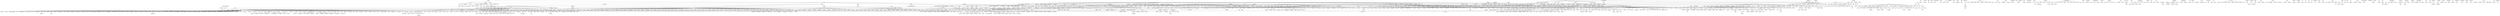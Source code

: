 digraph ImagenetLabels
{
"animal"->"vertebrate"
"vertebrate"->"reptile"
"vertebrate"->"lizard"
"vertebrate"->"amphibian"
"vertebrate"->"mammal"
"vertebrate"->"bird"
"animal"->"invertebrate"
"invertebrate"->"invertebrate with exosksleton"
"invertebrate"->"invertebrate without exosksleton"
"invertebrate with exosksleton"->"arthropod"
"invertebrate with exosksleton"->"insect"
"invertebrate without exoskeleton"->"mollusc"
"mammal"->"land mammal"
"land mammal"->"fox"
"land mammal"->"dog"
"land mammal"->"cat"
"land mammal"->"bear"
"land mammal"->"pig"
"land mammal"->"bovine"
"cat"->"domestic cat"
"cat"->"big cat"
"fox"->"kit fox"
"dog"->"english setter"
"dog"->"siberian husky"
"dog"->"australian terrier"
"dog"->"english springer"
"animal"->"aquatic animal"
"aquatic animal"->"marine animal"
"marine animal"->"marine mammal"
"marine mammal"->"whale"
"marine mammal"->"dolphin"
"marine mammal"->"seal"
"whale"->"grey whale"
"bear"->"lesser panda"
"cat"->"Egyptian cat"
"land mammal"->"ibex"
"cat"->"persian cat"
"big cat"->"cougar"
"land mammal"->"gazelle"
"land mammal"->"porcupine"
"aquatic mammal"->"sea lion"
"dog"->"malamute"
"land mammal"->"badger"
"dog"->"great Dane"
"dog"->"hound"
"hound"->"walker_hound"
"dog"->"spaniel"
"spaniel"->"welsh springer spaniel"
"dog"->"whippet"
"hound"->"scottish deerhound"
"aquatic mammal"->"killer whale"
"land mammal"->"mink"
"land mammal"->"african elephant"
"dog"->"weimaraner"
"dog"->"soft coated wheaten terrier"
"dog"->"dandie dinmont"
"land mammal"->"red_wolf"
"dog"->"old english sheepdog"
"big cat"->"jaguar"
"dog"->"otterhound"
"dog"->"bloodhound"
"dog"->"airedale terrier"
"land mammal"->"hyena"
"land mammal"->"meerkat"
"dog"->"giant schnauzer"
"primate"->"monkey"
"monkey"->"titi"
"sloth"->"three toed sloth"
"plant"->"sorrel"
"ferret"->"black footed ferret"
"dog"->"dalmatian"
"dog"->"black and tan coonhound"
"dog"->"papillon (dog)"
"dog"->"papillon (horse)"
"land mammal"->"skunk"
"dog"->"staffordshire bullterrier"
"dog"->"mexican hairless"
"dog"->"bouvier des flandres"
"land mammal"->"weasel"
"dog"->"miniature poodle"
"clothing"->"cardigan"
"dog"->"malinois"
"sheep"->"bighorn"
"tree squirrel"->"fox squirrel"
"monkey"->"colobus"
"cat"->"tiger cat"
"unknown"->"lhasa"
"antelope"->"impala"
"land mammal"->"coyote"
"dog"->"yorkshire terrier"
"dog"->"newfoundland"
"bear"->"brown bear"
"fox"->"red fox"
"dog"->"norwegian elkhound"
"dog"->"rottweiler"
"antelope"->"hartebeest"
"dog"->"saluki"
"fox"->"grey fox"
"dog"->"schipperke"
"dog"->"pekinese"
"dog"->"brabancon griffon"
"dog"->"west highland white terrier"
"dog"->"sealyham terrier"
"monkey"->"guenon"
"land mammal"->"carnivora"
"carnivora"->"mongoose"
"mammal"->"land mammal"
"mammal"->"aquatic mammal"
"land mammal"->"primate"
"land mammal"->"cat"
"land mammal"->"dog"
"land mammal"->"big cat"
"land mammal"->"primate"
"primate"->"lemur"
"lemur"->"indri"
"land mammal"->"big cat"
"big cat"->"tiger"
"dog"->"irish wolfhound"
"land mammal"->"suidae"
"land mammal"->"equidae"
"suidae"->"wild boar"
"dog"->"entlebucher"
"equidae"->"zebra"
"land mammal"->"sheep"
"sheep"->"ram"
"dog"->"french bulldog"
"primate"->"orangutan"
"dog"->"basenji"
"big cat"->"leopard"
"dog"->"bernese mountain dog"
"dog"->"maltese dog"
"dog"->"norfolk_terrier"
"dog"->"toy terrier"
"dog"->"vizsla"
"landmark/monument"->"cairn"
"stone pile"->"cairn"
"monkey"->"squirrel monkey"
"dog"->"groenendael"
"dog"->"clumber"
"cat"->"siamese cat"
"primate"->"chimpanzee"
"dog"->"komondor"
"dog"->"afghan hound"
"dog"->"japanese spaniel"
"monkey"->"proboscis monkey"
"land mammal"->"rodent"
"rodent"->"guinea pig"
"wolf"->"white wolf"
"bear"->"ice bear"
"primate"->"gorilla"
"dog"->"borzoi"
"dog"->"toy poodle"
"dog"->"kerry blue terrier"
"land mammal"->"bovinae"
"bovinae"->"ox"
"dog"->"scotch terrier"
"dog"->"tibetan mastiff"
"monkey"->"spider monkey"
"dog"->"doberman"
"dog"->"boston bull"
"dog"->"greater swiss mountain dog"
"appenzeller"->"appenzeller cheese"
"appenzeller"->"appenzeller sennenhund"
"appenzeller"->"appenzeller chicken"
"appenzeller"->"appenzeller goat"
"dog"->"appenzeller sennenhund"
"land mammal"->"goat"
"bird"->"chicken"
"chicken"->"appenzeller chicken"
"goat"->"appenzeller goat"
"dog"->"shih tzu"
"spaniel"->"irish water spaniel"
"pomeranian"->"pomeranian dog"
"dog"->"pomeranian dog"
"pomeranian"->"pomeranian dog"
"pomeranian"->"pomeranian sheep"
"sheep"->"pomeranian sheep"
"animal"->"bird"
"bird"->"duck"
"bird"->"goose"
"pomeranian"->"pomeranian duck"
"duck"->"pomeranian duck"
"pomeranian"->"pomeranian goose"
"goose"->"pomeranian goose"
"dog"->"bedlington terrier"
"suidae"->"warthog"
"land mammal"->"camel"
"camel"->"arabian camel"
"primate"->"gibbon"
"gibbon"->"siamang"
"dog"->"miniature schnauzer"
"dog"->"collie"
"dog"->"golden retriever"
"dog"->"terrier"
"terrier"->"irish terrier"
"dog"->"affenpinscher"
"dog"->"border collie"
"land mammal"->"leporidae"
"leporidae"->"hare"
"boxer"->"boxer crab"
"crab"->"boxer crab"
"arthropod"->"crustacean"
"crustacean"->"crab"
"boxer"->"boxer shrimp"
"crustacean"->"shrimp"
"shrimp"->"boxer shrimp"
"boxer"->"boxer dog"
"dog"->"boxer dog"
"boxer"->"boxer snipe eel"
"eel"->"boxer snipe eel"
"boxer"->"boxer (sportsperson)"
"person"->"sportsperson"
"sportsperson"->"boxer (sportsperson)"
"terrier"->"silky terrier"
"dog"->"hound"
"hound"->"beagle"
"leonberg"->"leonberg town"
"town"->"leonberg town"
"leonberg"->"chien leonberg"
"dog"->"chien leonberg"
"dog"->"german short haired pointer"
"monkey"->"patas"
"dog"->"dhole"
"primate"->"baboon"
"monkey"->"macaque"
"dog"->"chesapeake bay retriever"
"dog"->"bull mastiff"
"dog"->"kuvasz"
"capuchin"->"capuchin monkey"
"capuchin"->"old dutch capuchin"
"bird"->"pigeon"
"pigeon"->"old dutch capuchin"
"monkey"->"capuchin monkey"
"dog"->"pug"
"dog"->"curly coated retriever"
"terrier"->"norwich terrier"
"dog"->"retriever (dog)"
"retriever (dog)"->"flat coated retriever"
"suidae"->"hog"
"dog"->"keeshond"
"dog"->"eskimo dog"
"spaniel"->"brittany spaniel"
"dog"->"poodle"
"dog"->"terrier"
"poodle"->"standard poodle"
"terrier"->"lakeland terrier"
"leopard"->"snow leopard"
"dog"->"gordon setter"
"dog"->"feral dog"
"feral dog"->"dingo"
"dog"->"standard schnauzer"
"mammal"->"rodent"
"rodent"->"hamster"
"terrier"->"tibetan terrier"
"mammal"->"fox"
"fox"->"arctic fox"
"terrier"->"wire-haired fox terrier"
"dog"->"basset"
"mammal"->"bovinae"
"bovinae"->"buffalo"->"water_buffalo"
"bear"->"american black bear"
"rabbit"->"angora rabbit"
"angora"->"angora rabbit"
"angora"->"angora goat"
"goat"->"angora goat"
"angora"->"angora ferret"
"ferret"->"angora ferret"
"angora"->"turkish angora"
"cat"->"turkish angora"
"angora"->"british angora"
"british angora"->"oriental longhair"
"bovinae"->"bison"
"primate"->"howler_monkey"
"mammal"->"hippopotamus"
"ambiguous word"->"chow"
"chow"->"chow (food)"
"chow"->"chow chow"
"dog"->"chow chow"
"bear"->"giant panda"
"terrier"->"american staffordshire terrier"
"dog"->"sheepdog"
"sheepdog"->"shetland sheepdog"
"dog"->"great pyrenees"
"ambiguous word"->"chihuahua"
"chihuahua"->"chihuahua cheese"
"cheese"->"chihuahua cheese"
"dog"->"chihuahua (dog)"
"cat"->"tabby"
"monkey"->"marmoset"
"dog"->"labrador retriever"
"dog"->"saint bernard"
"mammal"->"armadillo"
"animal"->"armoured animal"
"armoured animal"->"armadillo"
"dog"->"samoyed"
"dog"->"bluetick"
"redbone coonhound"
"mammal"->"polecat"
"squirrel"->"marmot"
"ambiguous word"->"kelpie"
"kelpie"->"australian kelpie"
"kelpie"->"water kelpie"
"sheep dog"->"australian kelpie"
"primate"->"gibbon"
"mammal"->"llama"
"dog"->"miniature pinscher"
"rabbit"->"wood rabbit"
"dog"->"italian greyhound"
"big cat"->"lion"
"spaniel"->"cocker_spaniel"
"spaniel"->"sussex spaniel"
"spaniel"->"blenheim spaniel"
"dog"->"irish setter"
"marine mammal"->"dugong"
"elephant"->"indian elephant"
"mammal"->"beaver"
"ambiguous word"->"pembroke"
"pembroke"->"pembroke welsh corgi"
"dog"->"pembroke welsh corgi"
"cat"->"madagascar cat"
"dog"->"rhodesian ridgeback"
"big cat"->"lynx"
"dog"->"african hunting dog"
"monkey"->"langur"
"hound"->"ibizan hound"
"wolf"->"timber wolf"
"big cat"->"cheetah"
"hound"->"english foxhound"
"dog"->"briard"
"bear"->"sloth bear"
"terrier"->"border terrier"
"dog"->"german shepherd"
"mammal"->"otter"
"bear"->"koala"
"mammal"->"wild boar"
"wild boar"->"tusker"
"mammal"->"echidna"
"mammal"->"marsupial"
"marsupial"->"wallaby"
"mammal"->"platypus"
"mammal"->"wombat"
"firearm"->"revolver"
"personal item"->"umbrella"
"aquatic vehicle"->"boat"
"boat"->"ship"
"ship"->"sailing ship"
"sailing ship"->"schooner"
"ball"->"soccer ball"
"musical instrument"->"accordion"
"insect"->"ant"
"marine animal"->"starfish"
"marine animal"->"marine mollusc"
"mollusc"->"marine mollusc"
"marine mollusc"->"cephalopod"
"cephalopod"->"chambered_nautilus"
"musical instrument"->"grand piano"
"electronic device"->"laptop"
"fruit"->"berry"
"berry"->"strawberry"
"aeroplane"->"airliner"
"aeroplane"->"warplane"
"aircraft"->"airship"
"object"->"airborne object"
"airborne object"->"balloon"
"machine"->"vehicle"
"vehicle"->"aircraft"
"vehicle"->"spacecraft"
"vehicle"->"wheeled vehicle"
"wheeled vehicle"->"powered wheeled vehicle"
"spacecraft"->"space shuttle"
"powered wheeled vehicle"->"minivan"
"powered wheeled vehicle"->"truck"
"powered wheeled vehicle"->"bus"
"powered wheeled vehicle"->"van"
"powered wheeled vehicle"->"car"
"vehicle"->"half track"
"vehicle"->"military vehicle"
"military vehicle"->"tank"
"flying object"->"projectile"
"projectile"->"missile"
"sled"->"bobsled"
"sled"->"dogsled"
"bicycle"->"bicycle-built-for-two"
"bicycle"->"mountain bike"
"rail transport vehicle"->"freight car"
"vehicle"->"passenger carrier"
"passenger carrier"->"passenger car"
"ambiguous word"->"passenger car"
"passenger car"->"passenger car (rail)"
"passenger car"->"automobile"
"car"->"automobile"
"ambiguous word"->"barrow"
"barrow"->"wheelbarrow"
"container with wheels"->"wheelbarrow"
"container"->"container with wheels"
"object with wheels"->"container with wheels"
"object with wheels"->"wheeled vehicle"
"container with wheels"->"shopping cart"
"powered wheeled vehicle"->"motor scooter"
"powered wheeled vehicle"->"fork lift"
"railed transport vehicle"->"electric locomotive"
"wheeled vehicle"->"railed transport vehicle"
"railed transport vehicle"->"steam locomotive"
"powered wheeled vehicle"->"ambulance"
"car"->"cab"
"car"->"convertible"
"powered wheeled vehicle"->"jeep"
"car"->"limousine"
"car"->"Model_T"
"ambiguous word"->"racer"
"racer"->"racing car"
"racer"->"road bike"
"wheeled vehicle"->"road bike"
"powered wheeled vehicle"->"sports car"
"powered wheeled vehicle"->"go-kart"
"powered wheeled vehicle"->"golfcart"
"powered wheeled vehicle"->"moped"
"vehicle"->"snowplow"
"truck"->"fire engine"
"truck"->"garbage truck"
"ambiguous word"->"pickup"
"pickup"->"pickup truck"
"truck"->"pickup truck"
"truck"->"tow truck"
"truck"->"trailer truck"
"van"->"moving van"
"van"->"police van"
"vehicle"->"recreational vehicle"
"vehicle"->"streetcar"
"vehicle"->"snowmobile"
"wheeled vehicle"->"tractor"
"agricultural machinery"->"tractor"
"wheeled vehicle"->"mobile_home"
"wheeled vehicle"->"tricycle"
"wheeled vehicle"->"unicycle"
"wheeled vehicle"->"cart"
"cart"->"horse cart"
"wheeled vehicle"->"carriage"
"cart"->"hand cart"
"cart"->"jinrikisha"
"cart"->"oxcart"
"container"->"container with handle"
"rotating object"->"wheel"
"furniture"->"bed"
"basket"->"basket/bed"
"bed"->"basket/bed"
"basket/bed"->"bassinet"
"bed"->"cradle"
"bed"->"crib"
"bed"->"four-poster"
"furniture"->"bookcase"
"furniture"->"cabinet"
"cabinet"->"china cabinet"
"furniture"->"medicine chest"
"furniture"->"chest of drawers"
"chest of drawers"->"chiffonier"
"lamp"->"table lamp"
"electrical device"->"table lamp"
"ambiguous word"->"file"
"stationery"->"file (folder)"
"file"->"file (folder)"
"tool"->"file (tool)"
"file"->"file (tool)"
"stationery"->"file"
"bench"->"park_bench"
"furniture"->"seat"
"seat"->"park bench"
"seat"->"chair"
"chair"->"barber_chair"
"chair"->"throne"
"chair"->"folding chair"
"chair"->"rocking chair"
"chair"->"studio couch"
"seat"->"toilet seat"
"bathroom object"->"toilet seat"
"furniture"->"table"
"table"->"desk"
"table"->"pool table"
"table"->"dining table"
"furniture"->"furniture/electronic device"
"electronic device"->"furniture/electronic device"
"furniture/electronics"->"entertainment center"
"furniture"->"wardrobe"
"fruit"->"apple"
"apple"->"granny smith"
"fruit"->"orange"
"fruit"->"lemon"
"fruit"->"fig"
"fruit"->"pineapple"
"fruit"->"banana"
"fruit"->"jackfruit"
"ambiguous word"->"custard apple"
"custard apple"->"custard apple (fruit)"
"fruit"->"custard apple (fruit)"
"custard apple"->"custard apple (tree)"
"tree"->"pomegranate"
"object"->"nut"
"nut"->"acorn"
"bodypart"->"hip"
"bodypart"->"ear"
"plant"->"cultivated plant"
"cultivated plant"->"rapeseed"
"cultivated plant"->"corn"
"ambiguous word"->"buckeye"
"buckeye"->"buckeye (tree)"
"buckeye"->"buckeye chicken"
"tree"->"buckeye (tree)"
"chicken"->"buckeye chicken"
"object"->"musical instrument"
"ambiguous term"->"organ"
"organ"->"organ (anatomy)"
"organ"->"organ (musical instrument)"
"ambiguous word"->"upright"
"upright"->"upright piano"
"piano"->"grand piano"
"musical instrument"->"piano"
"piano"->"upright piano"
"musical instrument"->"percussion instrument"
"percussion instrument"->"chime"
"percussion instrument"->"drum"
"percussion instrument"->"gong"
"percussion instrument"->"rattle"
"rattle"->"maraca"
"percussion instrument"->"marimba"
"drum"->"steel drum"
"musical instrument"->"banjo"
"musical instrument"->"string instrument"
"string instrument"->"cello"
"string instrument"->"violin"
"string instrument"->"harp"
"string instrument"->"guitar"
"guitar"->"acoustic guitar"
"guitar"->"electric guitar"
"musical instrument"->"wind instrument"
"wind instrument"->"cornet"
"wind instrument"->"french horn"
"wind instrument"->"trombone"
"wind instrument"->"harmonica"
"wind instrument"->"ocarina"
"wind instrument"->"panpipe"
"wind instrument"->"bassoon"
"wind instrument"->"oboe"
"wind instrument"->"sax"
"wind instrument"->"flute"
"plant part"->"flower"
"plant part"->"stem (plant)"
"plant part"->"root (plant)"
"plant part"->"leaf"
"plant part"->"foliage"
"plant part"->"tree part"
"tree part"->"tree trunk"
"tree part"->"tree stump"
"tree part"->"tree root"
"plant"->"tree"
"plant"->"bush"
"plant"->"grass"
"flower"->"daisy"
"flower"->"yellow lady's slipper"
"geographical feature"->"cliff"
"geographical feature"->"valley"
"geographical feature"->"alp"
"geographical feature"->"volcano"
"geographical feature"->"promontory"
"geographical feature"->"sandbar"
"geographical feature"->"coral reef"
"geographical feature"->"lakeside"
"geographical feature"->"seashore"
"geographical feature"->"geyser"
"tool"->"cutting tool"
"cutting tool"->"hatchet"
"cutting tool"->"cleaver"
"cutting tool"->"letter opener"
"ambiguous term"->"plane"
"plane"->"plane (tool)"
"plane"->"airplane"
"cutting tool"->"plane (tool)"
"cutting tool"->"drill"
"power tool"->"power drill"
"drill"->"power drill"
"cutting tool"->"lawn mower"
"tool"->"hand tool"
"hand tool"->"hammer"
"tool"->"corkscrew"
"tool"->"can opener"
"tool"->"plunger"
"tool"->"screwdriver"
"tool"->"shovel"
"tool"->"spade"
"tool"->"agricultural tool"
"agricultural tool"->"plow"
"cutting tool"->"chain saw"
"power tool"->"chain saw"
"bird"->"cock"
"bird"->"hen"
"bird"->"ostrich"
"bird"->"brambling"
"bird"->"goldfinch"
"bird"->"house finch"
"bird"->"junco"
"bird"->"indigo bunting"
"bird"->"robin"
"bird"->"bulbul"
"bird"->"jay"
"bird"->"magpie"
"bird"->"chickadee"
"bird"->"water ouzel"
"ambiguous term"->"kite"
"bird"->"kite (bird)"
"kite"->"kite (bird)"
"object"->"object with wings"
"airborne object"->"aircraft"
"aircraft"->"aeroplane"
"aircraft"->"helicopter"
"object with wings"->"aeroplane"
"vehicle"->"aeroplane"
"flying object"->"aeroplane"
"object"->"flying object"
"flying object"->"flying animal"
"animal"->"flying animal"
"flying animal"->"bird"
"flying animal"->"flying insect"
"object with wings"->"kite"
"bird"->"bald eagle"
"bird"->"vulture"
"bird"->"great grey owl"
"bird"->"black grouse"
"bird"->"ptarmigan"
"bird"->"ruffed grouse"
"bird"->"prairie chicken"
"bird"->"peacock"
"bird"->"quail"
"bird"->"partridge"
"bird"->"african grey"
"bird"->"macaw"
"bird"->"sulphur crested cockatoo"
"bird"->"lorikeet"
"bird"->"coucal"
"bird"->"bee eater"
"bird"->"hornbill"
"bird"->"hummingbird"
"bird"->"jacamar"
"bird"->"toucan"
"bird"->"drake"
"bird"->"red breasted merganser"
"bird"->"goose"
"bird"->"black swan"
"bird"->"white stork"
"bird"->"black stork"
"bird"->"spoonbill"
"bird"->"flamingo"
"bird"->"American_egret"
"bird"->"little_blue_heron"
"bird"->"bittern"
"ambiguous term"->"crane"
"crane"->"crane (bird)"
"crane"->"crane (machine)"
"crane (machine)"->"tower crane"
"crane (machine)"->"gantry crane"
"bird"->"crane (bird)"
"bird"->"limpkin"
"bird"->"American coot"
"bird"->"bustard"
"bird"->"ruddy turnstone"
"bird"->"red backed sandpiper"
"bird"->"redshank"
"bird"->"dowitcher"
"bird"->"oystercatcher"
"bird"->"european gallinule"
"bird"->"pelican"
"bird"->"king penguin"
"bird"->"albatross"
"object"->"aquatic object"
"aquatic object"->"aquatic animal"
"aquatic animal"->"fish"
"organism"->"carnivore"
"animal"->"carniverous animal"
"carnivore"->"carniverous animal"
"plant"->"carniverous plant"
"carnivore"->"carniverous plant"
"carniverous plant"->"venus fly trap"
"carniverous plant"->"pitcher plant"
"carniverous animal"->"carniverous fish"
"carniverous fish"->"shark"
"shark"->"great white shark"
"shark"->"tiger shark"
"shark"->"hammerhead"
"fish"->"electric ray"
"fish"->"stingray"
"fish"->"barracouta"
"fish"->"coho"
"fish"->"tench"
"fish"->"goldfish"
"fish"->"eel"
"fish"->"rock_beauty"
"fish"->"anemone_fish"
"fish"->"lionfish"
"fish"->"puffer"
"fish"->"sturgeon"
"fish"->"gar"
"aquatic animal"->"amphibian"
"land animal"->"amphibian"
"animal"->"diapsid"
"diapsid"->"turtle"
"turtle"->"loggerhead"
"turtle"->"leatherback turtle"
"turtle"->"mud turtle"
"diapsid"->"terrapin"
"turtle"->"box turtle"
"animal"->"reptile"
"reptile"->"lizard"
"lizard"->"banded gecko"
"lizard"->"common iguana"
"lizard"->"american chameleon"
"lizard"->"whiptail"
"lizard"->"agama"
"lizard"->"frilled lizard"
"lizard"->"alligator lizard"
"lizard"->"gila monster"
"lizard"->"green lizard"
"lizard"->"african chameleon"
"lizard"->"komodo dragon"
"lizard"->"dinosaur"
"dinosaur"->"triceratops"
"lizard"->"african crocodile"
"lizard"->"american alligator"
"reptile"->"snake"
"snake"->"thunder snake"
"snake"->"ringneck snake"
"snake"->"hognose snake"
"snake"->"green snake"
"snake"->"king snake"
"snake"->"garter snake"
"snake"->"water snake"
"snake"->"vine snake"
"snake"->"night snake"
"snake"->"boa constrictor"
"snake"->"rock_python"
"snake"->"indian cobra"
"snake"->"green_mamba"
"snake"->"sea snake"
"aquatic animal"->"sea snake"
"snake"->"horned viper"
"snake"->"diamondback"
"snake"->"sidewinder"
"amphibian"->"european fire salamander"
"amphibian"->"common newt"
"amphibian"->"eft"
"amphibian"->"spotted salamander"
"amphibian"->"axolotl"
"amphibian"->"frog"
"amphibian"->"toad"
"frog"->"bullfrog"
"frog"->"tree frog"
"frog"->"tailed frog"
"musical instrument"->"whistle"
"object part"->"wing"
"wing"->"aircraft wing"
"wing"->"bird wing"
"wing"->"insect wing"
"bird part"->"bird wing"
"aircraft part"->"aircraft wing"
"insect part"->"insect wing"
"tool"->"brush"
"brush"->"paintbrush"
"tool"->"hand blower"
"mask"->"oxygen mask"
"object"->"equipment"
"equipment"->"aquatic equipment"
"aquatic equipment"->"snorkel"
"electronic device"->"loudspeaker"
"electronic device"->"microphone"
"ambiguous term"->"mouse"
"mouse"->"computer mouse"
"mouse"->"mouse (animal)"
"object"->"device"
"device"->"electric device"
"electric device"->"electric fan"
"device"->"oil filter"
"device"->"strainer"
"device"->"space heater"
"device"->"stove"
"device"->"guillotine"
"device"->"measuring device"
"measuring device"->"barometer"
"measuring device"->"rule"
"measuring device"->"odometer"
"ambiguous term"->"scale"
"scale"->"scale (animal skin)"
"scale"->"weighing scale"
"measuring device"->"weighing scale"
"measuring device"->"clock"
"clock"->"analog clock"
"clock"->"digital clock"
"clock"->"wall clock"
"measuring device"->"hourglass"
"measuring device"->"sundial"
"measuring device"->"parking meter"
"measuring device"->"stopwatch"
"measuring device"->"digital watch"
"personal item"->"digital watch"
"measuring device"->"stethoscope"
"tool"->"syringe"
"measuring device"->"magnetic compass"
"device"->"optical device"
"optical device"->"binoculars"
"optical device"->"projector"
"personal item"->"sunglasses"
"object"->"instrument"
"instrument"->"scientific instrument"
"scientific instrument"->"radio telescope"
"scientific instrument"->"microscope"
"tool"->"weapon"
"weapon"->"bow"
"weapon"->"cannon"
"weapon"->"assault rifle"
"weapon"->"rifle"
"object"->"projectile"
"object"->"control device"
"control device"->"keyboard"
"keyboard"->"computer keyboard"
"keyboard"->"typewriter keyboard"
"device"->"lighter"
"device"->"abacus"
"machine"->"cash machine"
"device"->"slide rule"
"electronic device"->"desktop_computer"
"electronic device"->"hand held computer"
"ambiguous term"->"notebook"
"notebook"->"notebook (book)"
"notebook"->"notebook (computer)"
"electronic device"->"laptop"
"object"->"onscreen object"
"onscreen"->"web site"
"machine"->"agricultural machine"
"agricultural machine"->"harvester"
"agricultural machine"->"thresher"
"electronic device"->"printer"
"structural element"->"opening"
"opening"->"slot"
"machine"->"vending machine"
"machine"->"sewing_machine"
"control device"->"joystick"
"control device"->"switch"
"object part"->"wheel"
"object part"->"hook"
"wheel"->"car wheel"
"wheel"->"paddlewheel"
"wheel"->"pinwheel"
"wheel"->"potter's wheel"
"device"->"gas pump"
"amusement ride"->"fairground ride"
"amusement ride"->"carousel"
"seat"->"swing"
"hanging object"->"swing"
"hanging object"->"hanging basket"
"basket"->"hanging basket"
"rotating object"->"reel"
"object"->"radiator"
"sports equipment"->"puck"
"electronic device"->"hard disc"
"sunglasses"->"sunglass"
"eyewear"->"sunglasses"
"eyewear"->"goggles"
"eyewear"->"spectacles"
"tool"->"pick"
"mirror"->"car mirror"
"car part"->"car mirror"
"renewable energy device"->"solar dish"
"renewable energy device"->"wind turbine"
"electronic device"->"remote control"
"vehicle part"->"disk brake"
"component"->"buckle"
"personal item"->"hair slide"
"object"->"knot"
"lock"->"combination lock"
"lock"->"padlock"
"component"->"nail"
"object"->"safety pin"
"component"->"screw"
"component"->"muzzle"
"belt"->"belt/harness"
"harness"->"belt/harness"
"belt/harness"->"seat belt"
"sports equipment"->"ski"
"object"->"candle"
"object"->"jack-o'-lantern"
"object"->"light source"
"light source"->"spotlight"
"light source"->"torch"
"object"->"neck brace"
"structure"->"pier"
"stand"->"tripod"
"pole/post"->"maypole"
"device"->"mousetrap"
"object"->"spider web"
"arthropod"->"trilobite"
"arthropod"->"arachnid"
"arachnid"->"spider"
"spider"->"harvestman"
"arthropod"->"scorpion"
"spider"->"black and gold garden spider"
"spider"->"barn spider"
"spider"->"garden spider"
"spider"->"black widow"
"spider"->"tarantula"
"spider"->"wolf spider"
"arachnid"->"tick"
"arthropod"->"centipede"
"crustacean"->"isopod"
"isopod"->"woodlouse"
"crab"->"dungeness crab"
"crab"->"rock crab"
"crab"->"fiddler crab"
"crustaceans"->"king crab"
"crustacean"->"american lobster"
"crustacean"->"spiny lobster"
"crustacean"->"crayfish"
"crustacean"->"crab"
"crab"->"hermit_crab"
"insect"->"beetle"
"beetle"->"tiger beetle"
"beetle"->"ladybug"
"beetle"->"ladybird"
"beetle"->"ground_beetle"
 "beetle"->"long-horned beetle"
 "beetle"->"leaf beetle"
 "beetle"->"dung beetle"
"beetle"->"rhinoceros beetle"
"beetle"->"weevil"
"insect"->"fly"
"insect"->"social insect"
"social insect"->"bee"
"social insect"->"ant"
"flying insect"->"bee"
"flying insect"->"wasp"
"insect"->"grasshopper"
"ambigous word"->"cricket"
"cricket"->"cricket (insect)"
"insect"->"cricket"
"cricket"->"cricket (sport)"
"ambiguous word"->"walking stick"
"walking stick"->"walking stick (insect)"
"walking stick"->"walking stick (mobility aid)"
"insect"->"stick insect"
"insect"->"cockroach"
"insect"->"mantis"
"insect"->"cicada"
"insect"->"leafhopper"
"flying insect"->"lacewing"
"flying insect"->"dragonfly"
"flying insect"->"damselfly"
"butterfly"->"admiral butterfly"
"butterfly"->"ringlet butterfly"
"ambiguous word"->"monarch"
"flying insect"->"butterfly"
"monarch"->"monarch butterfly"
"monarch"->"monarch (person)"
"butterfly"->"monarch butterfly"
"butterfly"->"cabbage butterfly"
"butterfly"->"sulphur butterfly"
"butterfly"->"lycaenid"
"marine animal"->"marine invertebrate"
"animal"->"invertebrate"
"invertebrate"->"marine invertebrate"
"marine invertebrate"->"jellyfish"
"marine invertebrate"->"sea_anemone"
"coral"->"brain_coral"
"worm"->"flatworm"
"worm"->"nematode"
"object"->"shell"
"shell"->"conch"
"animal with shell"->"snail"
"mollusc"->"snail"
"mollusc"->"slug"
"marine mollusc"->"sea_slug"
"marine mollusc"->"chiton"
"echinoderms"->"sea urchin"
"echinoderms"->"sea cucumber"
"marine animal"->"echinoderms"
"household object"->"household appliance"
"household applicance"->"clothes iron"
"household applicance"->"espresso maker"
"cooking appliance"->"microwave oven"
"oven"->"dutch oven"
"rotating object"->"rotisserie"
"cooking appliance"->"rotisserie"
"household appliance"->"toaster"
"electrical appliance"->"toaster"
"cooking appliance"->"waffle iron"
"cleaning device"->"vacuum cleaner"
"household appliance"->"vacuum cleaner"
"household appliance"->"dishwasher"
"household appliance"->"refrigerator"
"component"->"washer"
"cookware"->"crock pot"
"cookware"->"frying pan"
"cookware"->"wok"
"liquid container"->"pot"
"pot"->"metal pot"
"metal pot"->"caldron"
"liquid container"->"coffeepot"
"liquid container"->"teapot"
"tool"->"spatula"
"platform"->"platform/table"
"table"->"platform/table"
"platform/table"->"altar"
"architectural element"->"arch"
"arch"->"triumphal arch"
"structure"->"monument"
"monument"->"triumphal arch"
"paved area"->"patio"
"bridge"->"steel arch bridge"
"bridge"->"suspension bridge"
"bridge"->"viaduct"
"building"->"barn"
"building/structure"->"building"
"structure"->"building"
"structure"->"machine"
"building/structure"->"greenhouse"
"building"->"palace"
"religious building"->"monastery"
"building/room"->"library"
"building/room"->"building"
"building/room"->"room"
"agricultural area"->"apiary"
"building"->"boathouse"
"building"->"religious building"
"religious building"->"church"
"religious building"->"mosque"
"structure"->"stupa"
"building"->"planetarium"
"building"->"restaurant"
"building"->"cinema"
"electronic device"->"home theater"
"building"->"lumbermill"
"coil"->"coil/tube"
"coil"->"coil/spring"
"thin vertical object"->"obelisk"
"thin vertical object"->"pillar"
"thin vertical object"->"post"
"thin vertical object"->"bollard"
"thin vertical object"->"pole/post"
"pole/post"->"utility pole"
"pole/post"->"lamp post"
"pole/post"->"totem pole"
"building"->"castle"
"building"->"prison"
"shop"->"grocery_store"
"shop"->"bakery"
"shop"->"barbershop"
"shop"->"bookshop"
"shop"->"butcher_shop"
"food"->"confectionery"
"shop"->"shoe shop"
"shop"->"tobacco shop"
"shop"->"toyshop"
"architecture"->"fountain"
"building"->"cliff dwelling"
"tent"->"yurt"
"structure/water"->"dock"
"dock"->"dock (water)"
"dock"->"dock (structure)"
"metal"->"brass"
"material"->"stone"
"object"->"stone"
"stone"->"megalith"
"object"->"megalith"
"handrail"->"bannister"
"marine structure"->"breakwater"
"marine structure"->"jetty"
"object"->"marine object"
"marine object"->"marine structure"
"marine object"->"marine animal"
"structure"->"barrier"
"barrier"->"dam"
"structure"->"fence"
"structure"->"monument"
"structure"->"wall"
"structure"->"building"
"fence"->"chainlink fence"
"fence"->"picket fence"
"fence"->"worm fence"
"wall"->"stone wall"
"structural element"->"grille"
"structural element"->"door"
"structural element"->"gate"
"structural element"->"barrier"
"gate"->"metal gate"
"metal object"->"metal gate"
"wooden object"->"wooden gate"
"metal object"->"metal door"
"wooden object"->"wooden door"
"door"->"sliding door"
"door"->"wooden door"
"door"->"metal door"
"door"->"car door"
"door"->"glass door"
"glass object"->"glass door"
"door"->"revolving door"
"door"->"trap door"
"barrier"->"turnstile"
"gate"->"turnstile"
"structure"->"shelter"
"shelter"->"tent"
"tent"->"mountain tent"
"board"->"scoreboard"
"board"->"display board"
"object"->"honeycomb"
"household object"->"plate rack"
"material"->"honeycomb"
"structure"->"pedestal"
"object"->"beacon"
"food"->"vegetable"
"food"->"meat"
"food"->"fruit"
"food"->"nut (food)"
"food"->"mashed potato"
"vegetable"->"potato"
"potato"->"mashed potato"
"potato"->"potato chips"
"potato"->"french fries"
"vegetable"->"bell pepper"
"vegetable"->"cabbage"
"cabbage"->"head cabbage"
"vegetable"->"broccoli"
"vegetable"->"cauliflower"
"squash"->"zucchini"
"squash"->"spaghetti squash"
"squash"->"acorn squash"
"squash"->"butternut squash"
"vegetable"->"cucumber"
"vegetable"->"artichoke"
"plant"->"thistle"
"thistle"->"cardoon"
"fungus"->"mushroom"
"curtain"->"shower curtain"
"clothing"->"jean"
"container"->"carton"
"container"->"box"
"container"->"waste container"
"waste container"->"bin"
"bin"->"litter bin"
"bin"->"wheelie bin"
"bin"->"trashcan"
"object"->"fabric object"
"object"->"wooden object"
"object"->"metal object"
"object"->"plastic object"
"object"->"glass object"
"fabric object"->"handkerchief"
"footwear"->"sandal"
"waste container"->"ashcan"
"container"->"safe"
"ambiguous term"->"plate"
"plate"->"plate (dishware)"
"plate"->"petri plate"
"plate"->"wall plate"
"plate"->"printing plate"
"plate"->"plate (metal)"
"plate"->"plate (armour)"
"plate"->"weight plate"
"personal item"->"jewellery"
"jewellery"->"necklace"
"ball"->"croquet ball"
"clothing"->"coat"
"coat"->"fur coat"
"protective clothing"->"thimble"
"clothing"->"pajama"
"footwear"->"running shoe"
"container"->"cocktail shaker"
"ambiguous term"->"chest"
"chest"->"chest (furniture)"
"container"->"chest (furniture)"
"furniture"->"chest (furniture)"
"chest"->"thorax"
"metal cover"->"manhole cover"
"electronic device"->"modem"
"container"->"tub"
"object"->"tray"
"sports aparatus"->"balance beam"
"food"->"bread"
"bread"->"bagel"
"rug"->"prayer rug"
"clothing"->"kimono"
"pot"->"hot pot"
"container"->"jug"
"jug"->"whiskey jug"
"protective clothing"->"knee pad"
"cover"->"book jacket"
"book part"->"book jacket"
"ambiguous term"->"spindle"
"clothing"->"headwear"
"headwear"->"hat"
"headwear"->"ski mask"
"container"->"bottle"
"bottle"->"beer bottle"
"protective clothing"->"helmet"
"headgear"->"helmet"
"headgear"->"hat"
"helmet"->"crash helmet"
"object"->"bottlecap"
"roof"->"tile roof"
"personal item"->"mask"
"clothing"->"maillot"
"dish"->"petri dish"
"helmet"->"football helmet"
"headgear"->"bathing cap"
"toy"->"teddy"
"personal item"->"holster"
"bottle"->"pop bottle"
"electronic device"->"photocopier"
"clothing"->"vestment"
"puzzle"->"crossword puzzle"
"puzzle"->"jigsaw puzzle"
"puzzle"->"soduku puzzle"
"ball"->"golf ball"
"food"->"dessert"
"dessert"->"trifle"
"clothing"->"suit"
"tower"->"water tower"
"container"->"water tower"
"clothing"->"feather_boa"
"clothing"->"cloak"
"liquid"->"beverage"
"liquid"->"water"
"beverage"->"wine"
"wine"->"red wine"
"percussion instrument"->"drumstick"
"personal item"->"shield"
"container"->"christmas stocking"
"clothing"->"hoopskirt"
"paper/card object"->"menu"
"ambiguous term"->"stage"
"stage"->"stage (platform)"
"structural element"->"platform"
"platform"->"stage (platform)"
"amiguous term"->"bonnet"
"bonnet"->"car bonnet"
"bonnet"->"bonnet (headgear)"
"headgear"->"bonnet (headgear)"
"car part"->"car bonnet"
"car part"->"car wheel"
"car part"->"car door"
"food"->"meat loaf"
"ball"->"baseball"
"powder"->"face powder"
"container"->"scabbard"
"personal item"->"scabbard"
"container"->"sunscreen container"
"lotion"->"subscreen"
"ambiguous term"->"glass"
"glass"->"glass (drinkware)"
"glass (drinkware)"->"beer glass"
"mushroom"->"hen-of-the-woods"
"food"->"dipping sauce"
"dipping sauce"->"guacamole"
"object"->"fixture"
"fixture"->"lampshade"
"material"->"flexible material"
"flexible material"->"textile"
"textile"->"wool"
"plant matter"->"dry plant matter"
"plant matter"->"dry leaves"
"plant matter"->"dry twigs"
"plant matter"->"compost"
"dry plant matter"->"hay"
"hay"->"hay bale"
"bale"->"hay bale"
"tie"->"bow tie"
"bag"->"mailbag"
"jug"->"water jug"
"container"->"open container"
"open container"->"bucket"
"fabric object"->"cloth"
"cloth"->"dishrag"
"dishware"->"bowl"
"bowl"->"soup bowl"
"beverage"->"eggnog"
"ambiguous term"->"mortar"
"mortar"->"mortar (weaponry)"
"mortar"->"mortar (masonry)"
"coat"->"trench coat"
"object"->"tool"
"object"->"flexible object"
"tool"->"cleaning tool"
"tool"->"paddle"
"flexible object"->"chain"
"object"->"swab"
"bowl"->"mixing bowl"
"food"->"pie"
"pie"->"potpie"
"bottle"->"wine bottle"
"structural element"->"shoji"
"protective clothing"->"bulletproof vest"
"protective clothing"->"armour"
"platform"->"drilling platform"
"ambiguous term"->"binder"
"binder"->"binder clip"
"binder"->"ring binder"
"clothing"->"cardigan"
"clothing"->"sweatshirt"
"container"->"cookware"
"cookware"->"pot"
"structural element"->"enclosure"
"enclosure"->"animal enclosure"
"enclosure"->"electrical enclosure"
"animal enclosure"->"birdhouse"
"open container"->"basket"
"basket"->"hamper"
"ball"->"ping pong ball"
"box"->"pencil box"
"telephone"->"pay phone"
"food"->"soup"
"liquid"->"soup"
"soup"->"consomme"
"clothing"->"apron"
"object"->"sports equipment"
"sports equipment"->"punching bag"
"bag"->"backpack"
"bag"->"rucksack"
"man"->"groom"
"woman"->"bride"
"hat"->"bearskin hat"
"stationery"->"pencil sharpener"
"stationery"->"pen"
"stationery"->"pencil"
"stationery"->"envelope"
"stationery"->"paper"
"cleaning tool"->"broom"
"net"->"mosquito_net"
"cloak"->"abaya"
"ambiguous word"->"mortarboard"
"tool"->"mortarboard (tool)"
"mortarboard"->"mortarboard (tool)"
"mortarboard"->"square academic cap"
"clothing"->"poncho"
"tool"->"mobility aid"
"mobility aid"->"crutch"
"mobility aid"->"walking stick (mobility aid)"
"camera"->"polaroid camera"
"computer keyboard key"->"space bar"
"open container"->"cup"
"sports equipment"->"racket"
"object"->"urban object"
"urban object"->"traffic light"
"tool"->"writing implement"
"writing implement"->"quill"
"writing implement"->"pen"
"electronic device"->"radio"
"food"->"dough"
"paste"->"dough"
"fluid"->"paste"
"fluid"->"liquid"
"armour"->"cuirass"
"clothing"->"uniform"
"uniform"->"military uniform"
"cosmetics"->"lipstick"
"hat"->"shower cap"
"electronic device"->"monitor"
"electronic device"->"oscilloscope"
"clothing"->"mitten"
"clothing"->"brassiere"
"bread"->"french loaf"
"open container"->"vase"
"liquid container"->"milk can"
"ball"->"rugby ball"
"paper object"->"paper towel"
"mushroom"->"earthstar"
"paper object"->"envelope"
"clothing"->"miniskirt"
"hat"->"cowboy hat"
"passenger vehicle"->"trolleybus"
"electric bus"->"trolleybus"
"bottle"->"perfume dispenser"
"cosmetics"->"perfume dispenser"
"container"->"liquid container"
"liquid container"->"bathtub"
"food"->"sausage"
"sausage"->"hotdog"
"fungus"->"coral fungus"
"train"->"bullet train"
"fabric object"->"pillow"
"fabric object"->"cushion"
"paper object"->"toilet tissue"
"information storage device"->"cassette tape"
"ambiguous word"->"cassette"
"cassette"->"cassette tape"
"cassette"->"cassette (bicycle)"
"tool"->"carpenter's kit"
"utensil"->"ladle"
"spoon"->"big spoon"
"big spoon"->"ladle"
"fungus"->"stinkhorn"
"container"->"lotion container"
"container"->"aerosol spray can"
"aerosol spray can"->"hair spray"
"clothing"->"gown"
"gown"->"academic gown"
"structural element"->"dome"
"container"->"crate"
"personal item"->"wig"
"food"->"burrito"
"bottle"->"pill bottle"
"protective clothing"->"armour"
"armour"->"chain_mail"
"curtain"->"theater curtain"
"object"->"cover"
"cover"->"window shade"
"container"->"cylindrical container"
"container"->"wooden container"
"container"->"plastic container"
"container"->"metal container"
"wooden container"->"wooden barrel"
"cylindrical container"->"barrel"
"barrel"->"wooden barrel"
"barrel"->"metal barrel"
"metal container"->"metal barrel"
"liquid container"->"washbasin"
"device"->"plumbing fixture"
"plumbing fixture"->"washbasin"
"tool"->"writing tool"
"writing tool"->"pen"
"pen"->"ballpoint"
"ball"->"basketball"
"fabric object"->"bath towel"
"footwear"->"cowboy_boot"
"clothing"->"gown"
"ambiguous word"->"screen"
"screen"->"window screen"
"screen"->"fire_screen"
"mushroom"->"agaric"
"communication device"->"telephone"
"electronic device"->"telephone"
"telephone"->"cellular_telephone"
"ambiguous word"->"nipple"
"nipple"->"nipple (anatomy)"
"nipple"->"nipple (plumbing)"
"nipple"->"nipple (flexible nozzle)"
"nozzle"->"nipple (flexible nozzle)"
"device"->"nozzle"
"device"->"communication device"
"device"->"electronic device"
"nipple"->"spoke nipple"
"excercise equipment"->"barbell"
"container"->"mailbox"
"coat"->"lab coat"
"motor vehicle"->"passenger motor vehicle"
"passenger motor vehicle"->"minibus"
"container"->"packet"
"architectural element"->"maze"
"cylindrical object"->"pole"
"cylindrical object"->"horizontal bar"
"hat"->"sombrero"
"helmet"->"pickelhaube"
"container"->"liquid container"
"liquid container"->"water tank"
"tank"->"tank (liquid container)"
"tank"->"tank (vehicle)"
"tank (liquid container)"->"water tank"
"water tank"->"rain barrel"
"container"->"small case"
"small case"->"wallet"
"personal item"->"wallet"
"consumer electronics"->"cassette player"
"book"->"comic_book"
"container"->"coin container"
"coin container"->"piggy bank"
"sign"->"street sign"
"architectural element"->"bell cote"
"pen"->"fountain pen"
"clothing"->"tie"
"tie"->"windsor tie"
"human activity"->"sport"
"volleyball"->"volleyball (ball)"
"volleyball"->"volleyball (sport)"
"sport"->"volleyball (sport)"
"clothing"->"overskirt"
"clothing"->"sarong"
"bag"->"small bag"
"small bag"->"purse"
"clothing"->"bolo tie"
"clothing"->"bib"
"device"->"parachute"
"fabric object"->"parachute"
"sleeping_bag"
"display device"->"television"
"consumer electronics"->"television"
"swimwear"->"swimming trunks"
"cup"->"measuring cup"
"expresso"->"expresso (coffee)"
"coffee"->"expresso (coffee)"
"expresso"->"plymouth expresso"
"car"->"plymouth expresso"
"food"->"pizza"
"protective clothing"->"breastplate"
"basket"->"shopping basket"
"utensil"->"wooden spoon"
"condiment shaker"->"saltshaker"
"sauce"->"chocolate sauce"
"sportsperson"->"ballplayer"
"cup"->"goblet"
"organism"->"fungus"
"organism"->"animal"
"organism"->"plant"
"fungus"->"mushroom"
"mushroom"->"gyromitra"
"medical aparatus"->"stretcher"
"bottle"->"water bottle"
"telephone"->"dial telephone"
"container"->"soap dispenser"
"clothing"->"jersey"
"bus"->"school bus"
"puzzle"->"jigsaw_puzzle"
"object"->"puzzle"
"puzzle"->"maze"
"wooden object"->"jigsaw puzzle"
"bag"->"plastic_bag"
"camera"->"reflex camera"
"clothing"->"diaper"
"adhesive bandage"->"band aid"
"food"->"ice lolly"
"fabric"->"velvet"
"ball"->"tennis ball"
"personal item"->"mask"
"mask"->"gasmask"
"clothing"->"protective clothing"
"protective clothing"->"gasmask"
"fabric object"->"mat"
"mat"->"doormat"
"footwear"->"loafer"
"food"->"ice cream"
"food"->"pretzel"
"fabric object"->"quilt"
"clothing"->"maillot"
"electronics"->"tape player"
"clothing"->"footwear"
"footwear"->"clog"
"footwear"->"shoe"
"footwear"->"slipper"
"footwear"->"sandal"
"footwear"->"boot"
"footwear"->"wellington boot"
"consumer electronics"->"iPod"
"fungus"->"bolete"
"person"->"scuba diver"
"open container"->"pitcher (container)"
"liquid container"->"pitcher (container)"
"tool"->"matchstick"
"stick"->"matchstick"
"object"->"stick"
"swimwear"->"bikini"
"footwear"->"sock"
"consumer electronics"->"CD player"
"protective cover"->"lens cap"
"dry plant matter"->"thatch"
"material"->"thatch"
"material"->"metal"
"material"->"fabric"
"material"->"plastic"
"material"->"stone"
"material"->"brick"
"material"->"concrete"
"material"->"surface material"
"surface material"->"gravel"
"surface material"->"sand"
"surface material"->"soil"
"surface material"->"mud"
"surface material"->"asphalt"
"surface material"->"paving stones"
"surface material"->"roof tiles"
"surface material"->"floor tiles"
"tiles"->"roof tiles"
"tiles"->"floor tiles"
"vault"->"vault (architecture)"
"vault"->"bank vault"
"vault"->"utility vault"
"vault"->"burial vault"
"tomb"->"burial vault"
"vault"->"Burial vault (enclosure)"
"cup"->"beaker"
"spherical object"->"bubble"
"food"->"cheeseburger"
"excercise equipment"->"parallel bars"
"pole"->"flagpole"
"cup"->"coffee mug"
"stationery"->"rubber eraser"
"ambiguous term"->"stole"
"stole"->"stole (vestment)"
"clothing"->"stole (vestment)"
"stole"->"academic stole"
"clothing"->"academic stole"
"food"->"carbonara"
"excercise equipment"->"dumbbell"
}